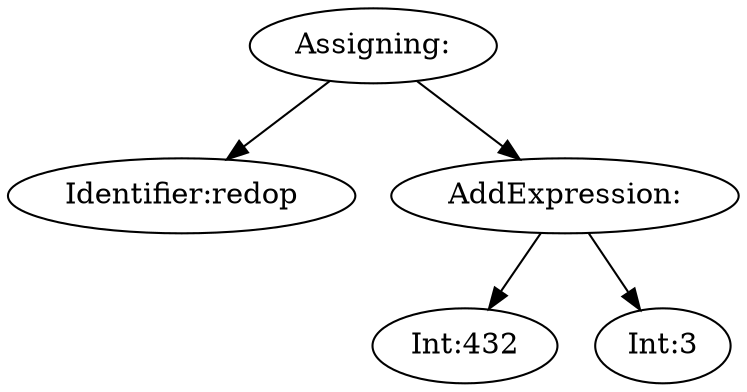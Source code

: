 digraph {
n0 [label="Assigning:"];
n1 [label="Identifier:redop"];
n0 -> n1
n2 [label="AddExpression:"];
n3 [label="Int:432"];
n2 -> n3
n4 [label="Int:3"];
n2 -> n4
n0 -> n2
}
